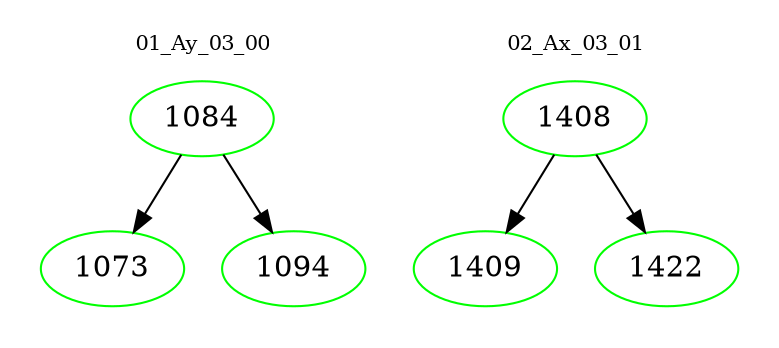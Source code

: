 digraph{
subgraph cluster_0 {
color = white
label = "01_Ay_03_00";
fontsize=10;
T0_1084 [label="1084", color="green"]
T0_1084 -> T0_1073 [color="black"]
T0_1073 [label="1073", color="green"]
T0_1084 -> T0_1094 [color="black"]
T0_1094 [label="1094", color="green"]
}
subgraph cluster_1 {
color = white
label = "02_Ax_03_01";
fontsize=10;
T1_1408 [label="1408", color="green"]
T1_1408 -> T1_1409 [color="black"]
T1_1409 [label="1409", color="green"]
T1_1408 -> T1_1422 [color="black"]
T1_1422 [label="1422", color="green"]
}
}
